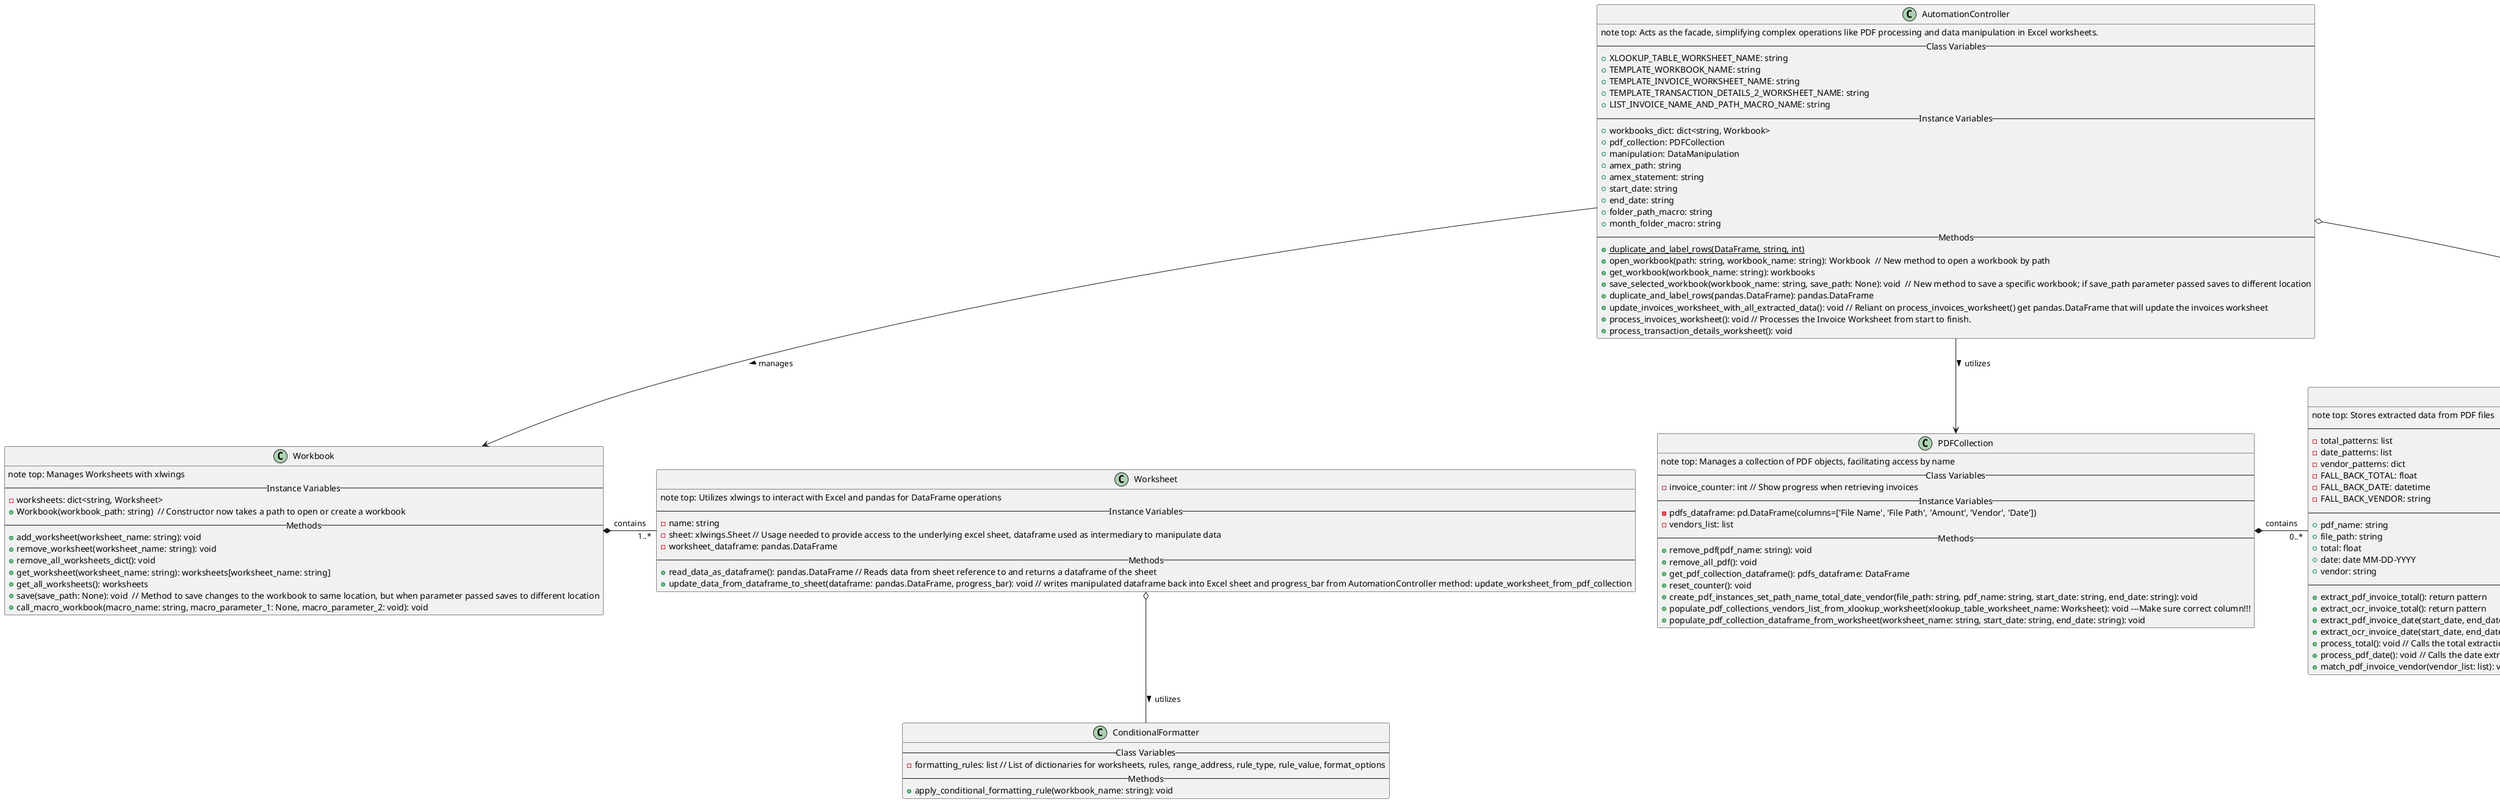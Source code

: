 @startuml
'https://plantuml.com/class-diagram

class PDF {
    note top: Stores extracted data from PDF files
    -- Class Variables --
    - total_patterns: list
    - date_patterns: list
    - vendor_patterns: dict
    - FALL_BACK_TOTAL: float
    - FALL_BACK_DATE: datetime
    - FALL_BACK_VENDOR: string
    -- Instance Variables --
    + pdf_name: string
    + file_path: string
    + total: float
    + date: date MM-DD-YYYY
    + vendor: string
    -- Methods --
    + extract_pdf_invoice_total(): return pattern
    + extract_ocr_invoice_total(): return pattern
    + extract_pdf_invoice_date(start_date, end_date): void
    + extract_ocr_invoice_date(start_date, end_date): void
    + process_total(): void // Calls the total extraction methods in the correct sequence extract_pdf_invoice_total and falls back to extract_ocr_invoice_total
    + process_pdf_date(): void // Calls the date extraction methods in correct sequence extract_pdf_invoice_date and falls back to extract_ocr_invoice_date
    + match_pdf_invoice_vendor(vendor_list: list): void // Sets the vendor of PDF instances if there is a match; vendor_list is provided from PDFCollection
}

class PDFCollection {
    note top: Manages a collection of PDF objects, facilitating access by name
    -- Class Variables --
    - invoice_counter: int // Show progress when retrieving invoices
    -- Instance Variables --
    - pdfs_dataframe: pd.DataFrame(columns=['File Name', 'File Path', 'Amount', 'Vendor', 'Date'])
    - vendors_list: list
    -- Methods --
    + remove_pdf(pdf_name: string): void
    + remove_all_pdf(): void
    + get_pdf_collection_dataframe(): pdfs_dataframe: DataFrame
    + reset_counter(): void
    + create_pdf_instances_set_path_name_total_date_vendor(file_path: string, pdf_name: string, start_date: string, end_date: string): void
    + populate_pdf_collections_vendors_list_from_xlookup_worksheet(xlookup_table_worksheet_name: Worksheet): void ---Make sure correct column!!!
    + populate_pdf_collection_dataframe_from_worksheet(worksheet_name: string, start_date: string, end_date: string): void
}

class Worksheet {
    note top: Utilizes xlwings to interact with Excel and pandas for DataFrame operations
    -- Instance Variables --
    - name: string
    - sheet: xlwings.Sheet // Usage needed to provide access to the underlying excel sheet, dataframe used as intermediary to manipulate data
    - worksheet_dataframe: pandas.DataFrame
    -- Methods --
    + read_data_as_dataframe(): pandas.DataFrame // Reads data from sheet reference to and returns a dataframe of the sheet
    + update_data_from_dataframe_to_sheet(dataframe: pandas.DataFrame, progress_bar): void // writes manipulated dataframe back into Excel sheet and progress_bar from AutomationController method: update_worksheet_from_pdf_collection
}

class Workbook {
    note top: Manages Worksheets with xlwings
    -- Instance Variables --
    - worksheets: dict<string, Worksheet>
    + Workbook(workbook_path: string)  // Constructor now takes a path to open or create a workbook
    -- Methods --
    + add_worksheet(worksheet_name: string): void
    + remove_worksheet(worksheet_name: string): void
    + remove_all_worksheets_dict(): void
    + get_worksheet(worksheet_name: string): worksheets[worksheet_name: string]
    + get_all_worksheets(): worksheets
    + save(save_path: None): void  // Method to save changes to the workbook to same location, but when parameter passed saves to different location
    + call_macro_workbook(macro_name: string, macro_parameter_1: None, macro_parameter_2: void): void
}

class DataManipulation {
    note top: Handles the complex data manipulation tasks for AutomationController; acts as utility class
   -- Methods --
   + {static} find_matching_transactions(invoice_df: pandas.DataFrame, transaction_df: pandas.DataFrame): void
   + {static} find_combinations(transaction, target_amount: float): void
  + {static} match_transaction(invoice_row, transaction_details_df: pd.DataFrame, matched_transactions: set): void
}

class ConditionalFormatter {
    -- Class Variables --
    - formatting_rules: list // List of dictionaries for worksheets, rules, range_address, rule_type, rule_value, format_options
    -- Methods --
    + apply_conditional_formatting_rule(workbook_name: string): void
}

class AutomationController {
    note top: Acts as the facade, simplifying complex operations like PDF processing and data manipulation in Excel worksheets.
    -- Class Variables --
    + XLOOKUP_TABLE_WORKSHEET_NAME: string
    + TEMPLATE_WORKBOOK_NAME: string
    + TEMPLATE_INVOICE_WORKSHEET_NAME: string
    + TEMPLATE_TRANSACTION_DETAILS_2_WORKSHEET_NAME: string
    + LIST_INVOICE_NAME_AND_PATH_MACRO_NAME: string
    -- Instance Variables --
    + workbooks_dict: dict<string, Workbook>
    + pdf_collection: PDFCollection
    + manipulation: DataManipulation
    + amex_path: string
    + amex_statement: string
    + start_date: string
    + end_date: string
    + folder_path_macro: string
    + month_folder_macro: string
    -- Methods --
    + {static} duplicate_and_label_rows(DataFrame, string, int)
    + open_workbook(path: string, workbook_name: string): Workbook  // New method to open a workbook by path
    + get_workbook(workbook_name: string): workbooks
    + save_selected_workbook(workbook_name: string, save_path: None): void  // New method to save a specific workbook; if save_path parameter passed saves to different location
    + duplicate_and_label_rows(pandas.DataFrame): pandas.DataFrame
    + update_invoices_worksheet_with_all_extracted_data(): void // Reliant on process_invoices_worksheet() get pandas.DataFrame that will update the invoices worksheet
    + process_invoices_worksheet(): void // Processes the Invoice Worksheet from start to finish.
    + process_transaction_details_worksheet(): void
}

Workbook *- "1..*" Worksheet : contains
Worksheet o-- ConditionalFormatter: utilizes >
PDFCollection *- "0..*" PDF : contains
AutomationController --> Workbook : manages >
AutomationController o-- DataManipulation: utilizes >
AutomationController --> PDFCollection : utilizes >

@enduml
